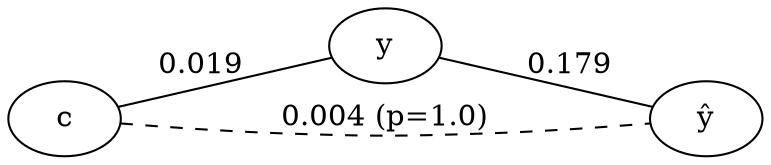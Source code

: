 graph {
	rankdir=LR
	c [label=c]
	y [label=y]
	yhat [label=<y&#770;>]
	c -- yhat [label="0.004 (p=1.0)" style=dashed]
	c -- y [label=0.019]
	y -- yhat [label=0.179]
}
